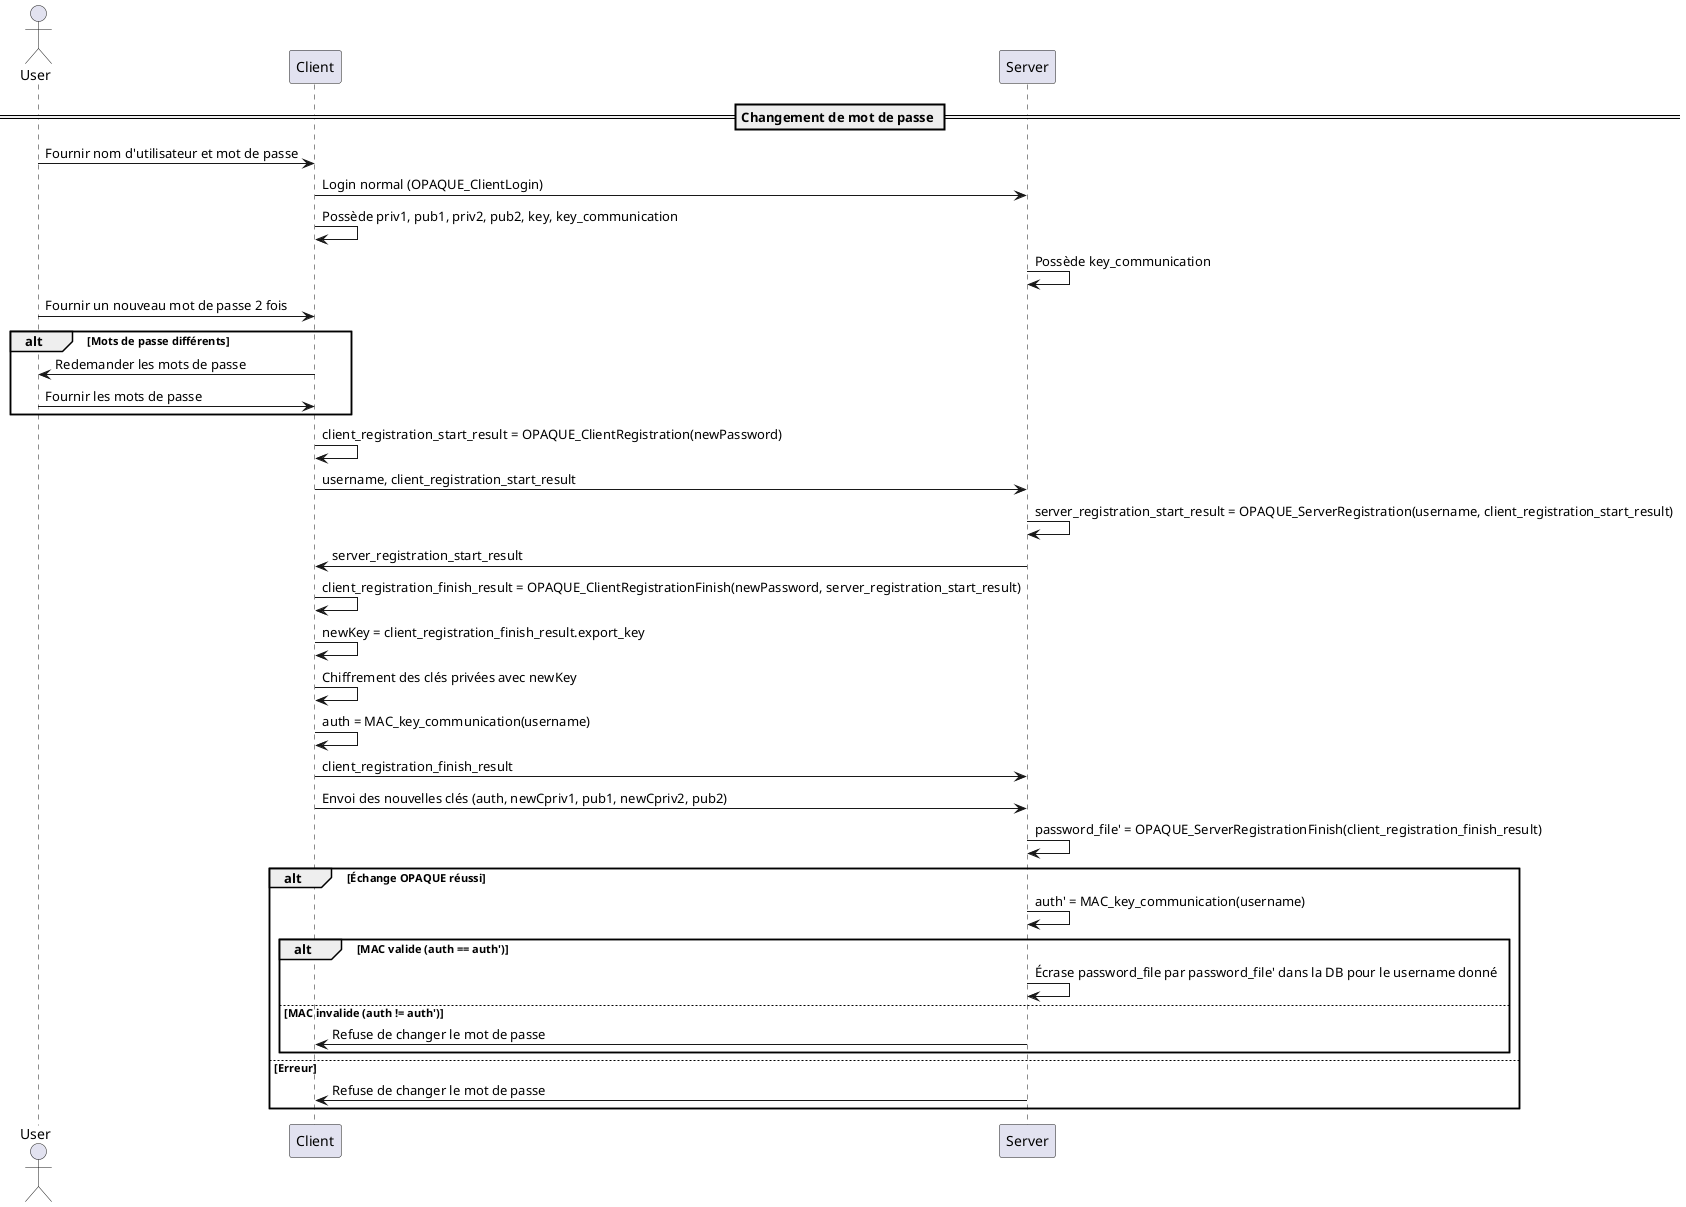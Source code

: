 @startuml
actor User
participant Client
participant Server

== Changement de mot de passe ==
User -> Client: Fournir nom d'utilisateur et mot de passe

Client -> Server: Login normal (OPAQUE_ClientLogin)
Client -> Client: Possède priv1, pub1, priv2, pub2, key, key_communication
Server -> Server: Possède key_communication

User -> Client: Fournir un nouveau mot de passe 2 fois
alt Mots de passe différents
    Client -> User: Redemander les mots de passe
    User -> Client: Fournir les mots de passe
end

Client -> Client: client_registration_start_result = OPAQUE_ClientRegistration(newPassword)
Client -> Server: username, client_registration_start_result
Server -> Server: server_registration_start_result = OPAQUE_ServerRegistration(username, client_registration_start_result)
Server -> Client: server_registration_start_result
Client -> Client: client_registration_finish_result = OPAQUE_ClientRegistrationFinish(newPassword, server_registration_start_result)
Client -> Client: newKey = client_registration_finish_result.export_key

Client -> Client: Chiffrement des clés privées avec newKey
Client -> Client: auth = MAC_key_communication(username)

Client -> Server: client_registration_finish_result
Client -> Server: Envoi des nouvelles clés (auth, newCpriv1, pub1, newCpriv2, pub2)

Server -> Server: password_file' = OPAQUE_ServerRegistrationFinish(client_registration_finish_result)

alt Échange OPAQUE réussi
    Server -> Server: auth' = MAC_key_communication(username)
    alt MAC valide (auth == auth')
        Server -> Server: Écrase password_file par password_file' dans la DB pour le username donné
    else MAC invalide (auth != auth')
        Server -> Client: Refuse de changer le mot de passe
    end
else Erreur
    Server -> Client: Refuse de changer le mot de passe
end

@enduml
